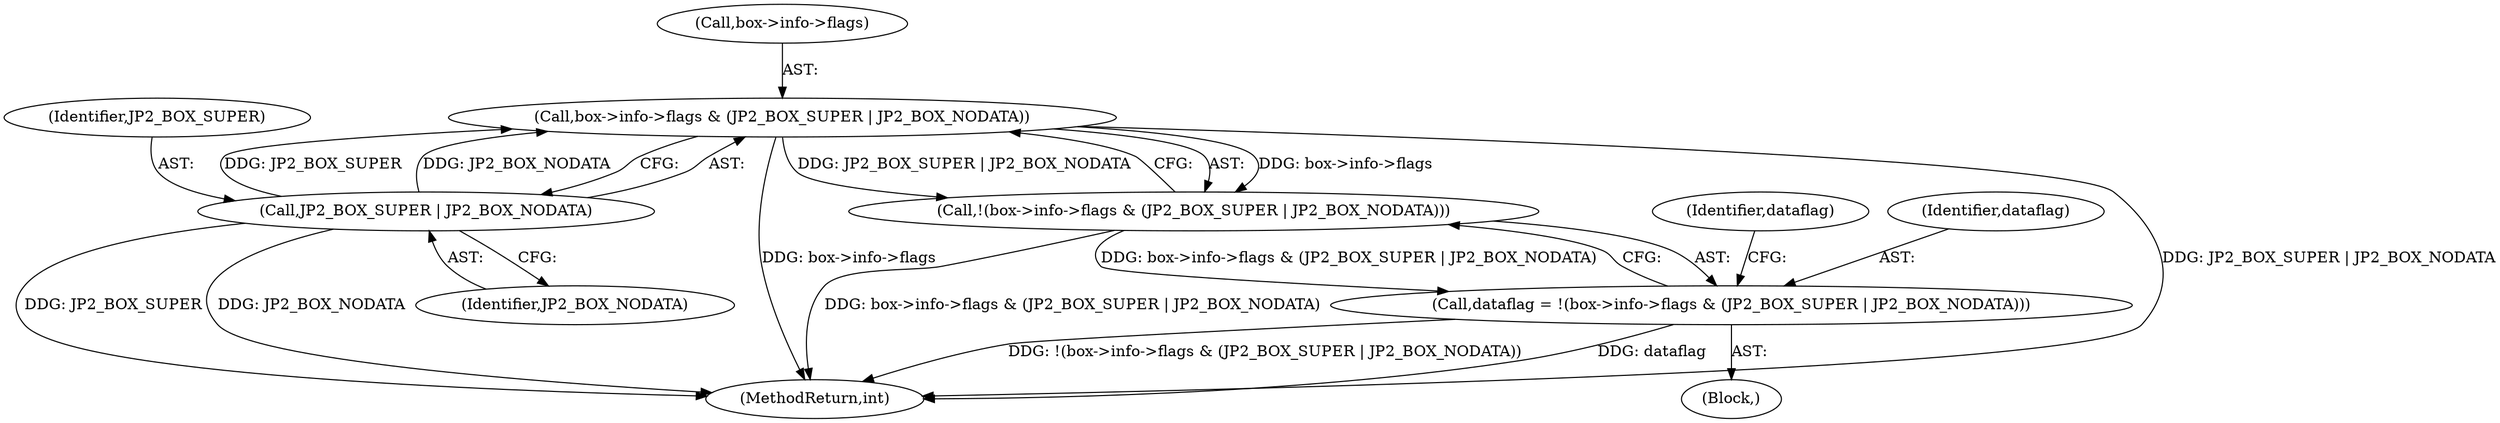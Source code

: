 digraph "0_jasper_e96fc4fdd525fa0ede28074a7e2b1caf94b58b0d_1@pointer" {
"1000113" [label="(Call,box->info->flags & (JP2_BOX_SUPER | JP2_BOX_NODATA))"];
"1000119" [label="(Call,JP2_BOX_SUPER | JP2_BOX_NODATA)"];
"1000112" [label="(Call,!(box->info->flags & (JP2_BOX_SUPER | JP2_BOX_NODATA)))"];
"1000110" [label="(Call,dataflag = !(box->info->flags & (JP2_BOX_SUPER | JP2_BOX_NODATA)))"];
"1000231" [label="(MethodReturn,int)"];
"1000121" [label="(Identifier,JP2_BOX_NODATA)"];
"1000114" [label="(Call,box->info->flags)"];
"1000113" [label="(Call,box->info->flags & (JP2_BOX_SUPER | JP2_BOX_NODATA))"];
"1000120" [label="(Identifier,JP2_BOX_SUPER)"];
"1000123" [label="(Identifier,dataflag)"];
"1000103" [label="(Block,)"];
"1000112" [label="(Call,!(box->info->flags & (JP2_BOX_SUPER | JP2_BOX_NODATA)))"];
"1000110" [label="(Call,dataflag = !(box->info->flags & (JP2_BOX_SUPER | JP2_BOX_NODATA)))"];
"1000119" [label="(Call,JP2_BOX_SUPER | JP2_BOX_NODATA)"];
"1000111" [label="(Identifier,dataflag)"];
"1000113" -> "1000112"  [label="AST: "];
"1000113" -> "1000119"  [label="CFG: "];
"1000114" -> "1000113"  [label="AST: "];
"1000119" -> "1000113"  [label="AST: "];
"1000112" -> "1000113"  [label="CFG: "];
"1000113" -> "1000231"  [label="DDG: box->info->flags"];
"1000113" -> "1000231"  [label="DDG: JP2_BOX_SUPER | JP2_BOX_NODATA"];
"1000113" -> "1000112"  [label="DDG: box->info->flags"];
"1000113" -> "1000112"  [label="DDG: JP2_BOX_SUPER | JP2_BOX_NODATA"];
"1000119" -> "1000113"  [label="DDG: JP2_BOX_SUPER"];
"1000119" -> "1000113"  [label="DDG: JP2_BOX_NODATA"];
"1000119" -> "1000121"  [label="CFG: "];
"1000120" -> "1000119"  [label="AST: "];
"1000121" -> "1000119"  [label="AST: "];
"1000119" -> "1000231"  [label="DDG: JP2_BOX_NODATA"];
"1000119" -> "1000231"  [label="DDG: JP2_BOX_SUPER"];
"1000112" -> "1000110"  [label="AST: "];
"1000110" -> "1000112"  [label="CFG: "];
"1000112" -> "1000231"  [label="DDG: box->info->flags & (JP2_BOX_SUPER | JP2_BOX_NODATA)"];
"1000112" -> "1000110"  [label="DDG: box->info->flags & (JP2_BOX_SUPER | JP2_BOX_NODATA)"];
"1000110" -> "1000103"  [label="AST: "];
"1000111" -> "1000110"  [label="AST: "];
"1000123" -> "1000110"  [label="CFG: "];
"1000110" -> "1000231"  [label="DDG: !(box->info->flags & (JP2_BOX_SUPER | JP2_BOX_NODATA))"];
"1000110" -> "1000231"  [label="DDG: dataflag"];
}
